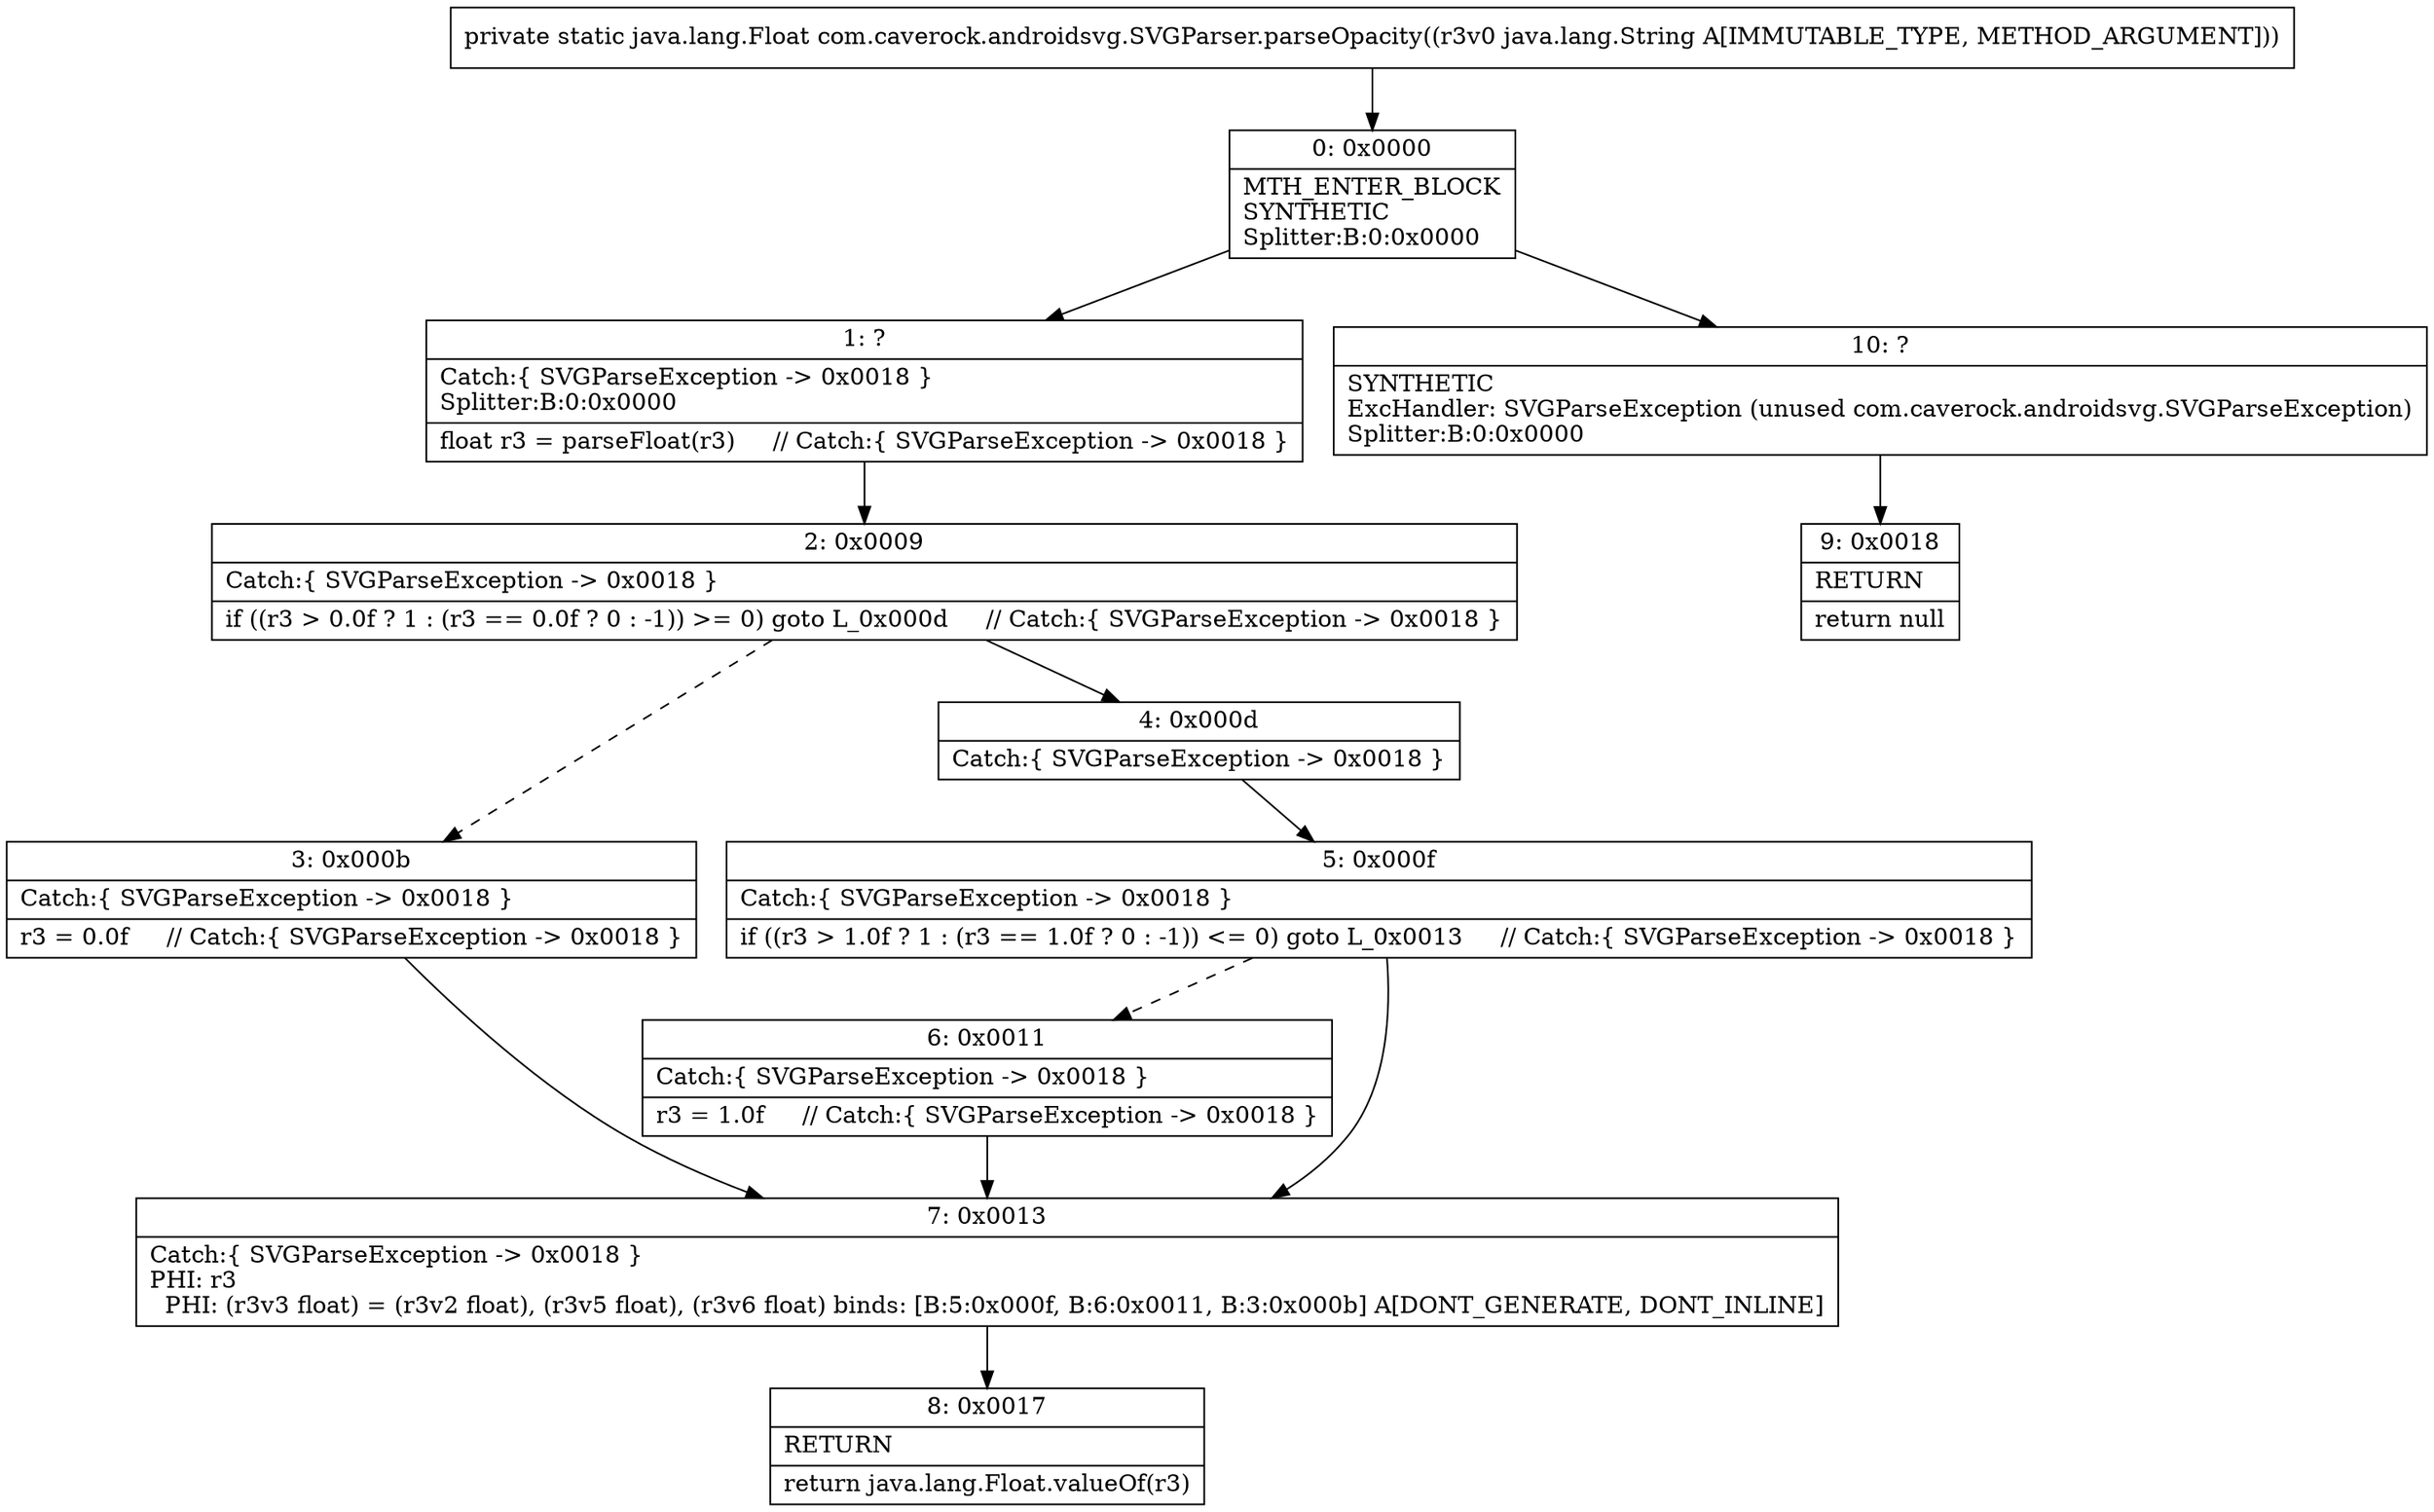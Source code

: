 digraph "CFG forcom.caverock.androidsvg.SVGParser.parseOpacity(Ljava\/lang\/String;)Ljava\/lang\/Float;" {
Node_0 [shape=record,label="{0\:\ 0x0000|MTH_ENTER_BLOCK\lSYNTHETIC\lSplitter:B:0:0x0000\l}"];
Node_1 [shape=record,label="{1\:\ ?|Catch:\{ SVGParseException \-\> 0x0018 \}\lSplitter:B:0:0x0000\l|float r3 = parseFloat(r3)     \/\/ Catch:\{ SVGParseException \-\> 0x0018 \}\l}"];
Node_2 [shape=record,label="{2\:\ 0x0009|Catch:\{ SVGParseException \-\> 0x0018 \}\l|if ((r3 \> 0.0f ? 1 : (r3 == 0.0f ? 0 : \-1)) \>= 0) goto L_0x000d     \/\/ Catch:\{ SVGParseException \-\> 0x0018 \}\l}"];
Node_3 [shape=record,label="{3\:\ 0x000b|Catch:\{ SVGParseException \-\> 0x0018 \}\l|r3 = 0.0f     \/\/ Catch:\{ SVGParseException \-\> 0x0018 \}\l}"];
Node_4 [shape=record,label="{4\:\ 0x000d|Catch:\{ SVGParseException \-\> 0x0018 \}\l}"];
Node_5 [shape=record,label="{5\:\ 0x000f|Catch:\{ SVGParseException \-\> 0x0018 \}\l|if ((r3 \> 1.0f ? 1 : (r3 == 1.0f ? 0 : \-1)) \<= 0) goto L_0x0013     \/\/ Catch:\{ SVGParseException \-\> 0x0018 \}\l}"];
Node_6 [shape=record,label="{6\:\ 0x0011|Catch:\{ SVGParseException \-\> 0x0018 \}\l|r3 = 1.0f     \/\/ Catch:\{ SVGParseException \-\> 0x0018 \}\l}"];
Node_7 [shape=record,label="{7\:\ 0x0013|Catch:\{ SVGParseException \-\> 0x0018 \}\lPHI: r3 \l  PHI: (r3v3 float) = (r3v2 float), (r3v5 float), (r3v6 float) binds: [B:5:0x000f, B:6:0x0011, B:3:0x000b] A[DONT_GENERATE, DONT_INLINE]\l}"];
Node_8 [shape=record,label="{8\:\ 0x0017|RETURN\l|return java.lang.Float.valueOf(r3)\l}"];
Node_9 [shape=record,label="{9\:\ 0x0018|RETURN\l|return null\l}"];
Node_10 [shape=record,label="{10\:\ ?|SYNTHETIC\lExcHandler: SVGParseException (unused com.caverock.androidsvg.SVGParseException)\lSplitter:B:0:0x0000\l}"];
MethodNode[shape=record,label="{private static java.lang.Float com.caverock.androidsvg.SVGParser.parseOpacity((r3v0 java.lang.String A[IMMUTABLE_TYPE, METHOD_ARGUMENT])) }"];
MethodNode -> Node_0;
Node_0 -> Node_1;
Node_0 -> Node_10;
Node_1 -> Node_2;
Node_2 -> Node_3[style=dashed];
Node_2 -> Node_4;
Node_3 -> Node_7;
Node_4 -> Node_5;
Node_5 -> Node_6[style=dashed];
Node_5 -> Node_7;
Node_6 -> Node_7;
Node_7 -> Node_8;
Node_10 -> Node_9;
}

